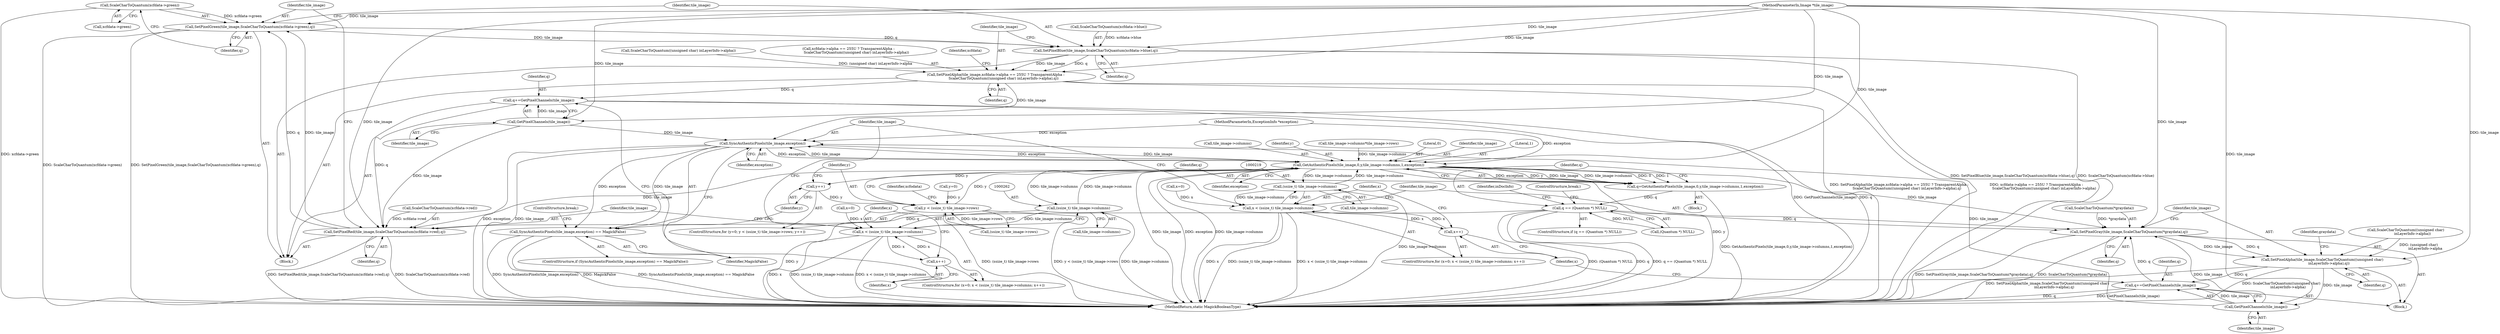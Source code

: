 digraph "0_ImageMagick_a2e1064f288a353bc5fef7f79ccb7683759e775c@pointer" {
"1000278" [label="(Call,ScaleCharToQuantum(xcfdata->green))"];
"1000276" [label="(Call,SetPixelGreen(tile_image,ScaleCharToQuantum(xcfdata->green),q))"];
"1000283" [label="(Call,SetPixelBlue(tile_image,ScaleCharToQuantum(xcfdata->blue),q))"];
"1000290" [label="(Call,SetPixelAlpha(tile_image,xcfdata->alpha == 255U ? TransparentAlpha :\n              ScaleCharToQuantum((unsigned char) inLayerInfo->alpha),q))"];
"1000308" [label="(Call,q+=GetPixelChannels(tile_image))"];
"1000269" [label="(Call,SetPixelRed(tile_image,ScaleCharToQuantum(xcfdata->red),q))"];
"1000310" [label="(Call,GetPixelChannels(tile_image))"];
"1000314" [label="(Call,SyncAuthenticPixels(tile_image,exception))"];
"1000189" [label="(Call,GetAuthenticPixels(tile_image,0,y,tile_image->columns,1,exception))"];
"1000184" [label="(Call,y++)"];
"1000177" [label="(Call,y < (ssize_t) tile_image->rows)"];
"1000187" [label="(Call,q=GetAuthenticPixels(tile_image,0,y,tile_image->columns,1,exception))"];
"1000199" [label="(Call,q == (Quantum *) NULL)"];
"1000226" [label="(Call,SetPixelGray(tile_image,ScaleCharToQuantum(*graydata),q))"];
"1000232" [label="(Call,SetPixelAlpha(tile_image,ScaleCharToQuantum((unsigned char)\n            inLayerInfo->alpha),q))"];
"1000243" [label="(Call,q+=GetPixelChannels(tile_image))"];
"1000245" [label="(Call,GetPixelChannels(tile_image))"];
"1000218" [label="(Call,(ssize_t) tile_image->columns)"];
"1000216" [label="(Call,x < (ssize_t) tile_image->columns)"];
"1000223" [label="(Call,x++)"];
"1000261" [label="(Call,(ssize_t) tile_image->columns)"];
"1000259" [label="(Call,x < (ssize_t) tile_image->columns)"];
"1000266" [label="(Call,x++)"];
"1000313" [label="(Call,SyncAuthenticPixels(tile_image,exception) == MagickFalse)"];
"1000283" [label="(Call,SetPixelBlue(tile_image,ScaleCharToQuantum(xcfdata->blue),q))"];
"1000204" [label="(ControlStructure,break;)"];
"1000227" [label="(Identifier,tile_image)"];
"1000224" [label="(Identifier,x)"];
"1000177" [label="(Call,y < (ssize_t) tile_image->rows)"];
"1000226" [label="(Call,SetPixelGray(tile_image,ScaleCharToQuantum(*graydata),q))"];
"1000275" [label="(Identifier,q)"];
"1000279" [label="(Call,xcfdata->green)"];
"1000277" [label="(Identifier,tile_image)"];
"1000187" [label="(Call,q=GetAuthenticPixels(tile_image,0,y,tile_image->columns,1,exception))"];
"1000201" [label="(Call,(Quantum *) NULL)"];
"1000213" [label="(Call,x=0)"];
"1000233" [label="(Identifier,tile_image)"];
"1000260" [label="(Identifier,x)"];
"1000312" [label="(ControlStructure,if (SyncAuthenticPixels(tile_image,exception) == MagickFalse))"];
"1000268" [label="(Block,)"];
"1000225" [label="(Block,)"];
"1000308" [label="(Call,q+=GetPixelChannels(tile_image))"];
"1000188" [label="(Identifier,q)"];
"1000246" [label="(Identifier,tile_image)"];
"1000179" [label="(Call,(ssize_t) tile_image->rows)"];
"1000316" [label="(Identifier,exception)"];
"1000270" [label="(Identifier,tile_image)"];
"1000185" [label="(Identifier,y)"];
"1000199" [label="(Call,q == (Quantum *) NULL)"];
"1000173" [label="(ControlStructure,for (y=0; y < (ssize_t) tile_image->rows; y++))"];
"1000299" [label="(Call,ScaleCharToQuantum((unsigned char) inLayerInfo->alpha))"];
"1000123" [label="(Call,tile_image->columns*tile_image->rows)"];
"1000212" [label="(ControlStructure,for (x=0; x < (ssize_t) tile_image->columns; x++))"];
"1000191" [label="(Literal,0)"];
"1000261" [label="(Call,(ssize_t) tile_image->columns)"];
"1000198" [label="(ControlStructure,if (q == (Quantum *) NULL))"];
"1000327" [label="(MethodReturn,static MagickBooleanType)"];
"1000217" [label="(Identifier,x)"];
"1000259" [label="(Call,x < (ssize_t) tile_image->columns)"];
"1000189" [label="(Call,GetAuthenticPixels(tile_image,0,y,tile_image->columns,1,exception))"];
"1000107" [label="(MethodParameterIn,ExceptionInfo *exception)"];
"1000284" [label="(Identifier,tile_image)"];
"1000245" [label="(Call,GetPixelChannels(tile_image))"];
"1000242" [label="(Identifier,graydata)"];
"1000282" [label="(Identifier,q)"];
"1000228" [label="(Call,ScaleCharToQuantum(*graydata))"];
"1000232" [label="(Call,SetPixelAlpha(tile_image,ScaleCharToQuantum((unsigned char)\n            inLayerInfo->alpha),q))"];
"1000305" [label="(Identifier,q)"];
"1000216" [label="(Call,x < (ssize_t) tile_image->columns)"];
"1000263" [label="(Call,tile_image->columns)"];
"1000190" [label="(Identifier,tile_image)"];
"1000267" [label="(Identifier,x)"];
"1000285" [label="(Call,ScaleCharToQuantum(xcfdata->blue))"];
"1000291" [label="(Identifier,tile_image)"];
"1000200" [label="(Identifier,q)"];
"1000186" [label="(Block,)"];
"1000184" [label="(Call,y++)"];
"1000309" [label="(Identifier,q)"];
"1000314" [label="(Call,SyncAuthenticPixels(tile_image,exception))"];
"1000292" [label="(Call,xcfdata->alpha == 255U ? TransparentAlpha :\n              ScaleCharToQuantum((unsigned char) inLayerInfo->alpha))"];
"1000269" [label="(Call,SetPixelRed(tile_image,ScaleCharToQuantum(xcfdata->red),q))"];
"1000315" [label="(Identifier,tile_image)"];
"1000240" [label="(Identifier,q)"];
"1000266" [label="(Call,x++)"];
"1000234" [label="(Call,ScaleCharToQuantum((unsigned char)\n            inLayerInfo->alpha))"];
"1000197" [label="(Identifier,exception)"];
"1000244" [label="(Identifier,q)"];
"1000318" [label="(ControlStructure,break;)"];
"1000290" [label="(Call,SetPixelAlpha(tile_image,xcfdata->alpha == 255U ? TransparentAlpha :\n              ScaleCharToQuantum((unsigned char) inLayerInfo->alpha),q))"];
"1000196" [label="(Literal,1)"];
"1000271" [label="(Call,ScaleCharToQuantum(xcfdata->red))"];
"1000223" [label="(Call,x++)"];
"1000193" [label="(Call,tile_image->columns)"];
"1000276" [label="(Call,SetPixelGreen(tile_image,ScaleCharToQuantum(xcfdata->green),q))"];
"1000320" [label="(Identifier,xcfodata)"];
"1000255" [label="(ControlStructure,for (x=0; x < (ssize_t) tile_image->columns; x++))"];
"1000192" [label="(Identifier,y)"];
"1000289" [label="(Identifier,q)"];
"1000220" [label="(Call,tile_image->columns)"];
"1000313" [label="(Call,SyncAuthenticPixels(tile_image,exception) == MagickFalse)"];
"1000218" [label="(Call,(ssize_t) tile_image->columns)"];
"1000174" [label="(Call,y=0)"];
"1000256" [label="(Call,x=0)"];
"1000311" [label="(Identifier,tile_image)"];
"1000178" [label="(Identifier,y)"];
"1000103" [label="(MethodParameterIn,Image *tile_image)"];
"1000231" [label="(Identifier,q)"];
"1000243" [label="(Call,q+=GetPixelChannels(tile_image))"];
"1000317" [label="(Identifier,MagickFalse)"];
"1000208" [label="(Identifier,inDocInfo)"];
"1000278" [label="(Call,ScaleCharToQuantum(xcfdata->green))"];
"1000307" [label="(Identifier,xcfdata)"];
"1000310" [label="(Call,GetPixelChannels(tile_image))"];
"1000278" -> "1000276"  [label="AST: "];
"1000278" -> "1000279"  [label="CFG: "];
"1000279" -> "1000278"  [label="AST: "];
"1000282" -> "1000278"  [label="CFG: "];
"1000278" -> "1000327"  [label="DDG: xcfdata->green"];
"1000278" -> "1000276"  [label="DDG: xcfdata->green"];
"1000276" -> "1000268"  [label="AST: "];
"1000276" -> "1000282"  [label="CFG: "];
"1000277" -> "1000276"  [label="AST: "];
"1000282" -> "1000276"  [label="AST: "];
"1000284" -> "1000276"  [label="CFG: "];
"1000276" -> "1000327"  [label="DDG: ScaleCharToQuantum(xcfdata->green)"];
"1000276" -> "1000327"  [label="DDG: SetPixelGreen(tile_image,ScaleCharToQuantum(xcfdata->green),q)"];
"1000269" -> "1000276"  [label="DDG: tile_image"];
"1000269" -> "1000276"  [label="DDG: q"];
"1000103" -> "1000276"  [label="DDG: tile_image"];
"1000276" -> "1000283"  [label="DDG: tile_image"];
"1000276" -> "1000283"  [label="DDG: q"];
"1000283" -> "1000268"  [label="AST: "];
"1000283" -> "1000289"  [label="CFG: "];
"1000284" -> "1000283"  [label="AST: "];
"1000285" -> "1000283"  [label="AST: "];
"1000289" -> "1000283"  [label="AST: "];
"1000291" -> "1000283"  [label="CFG: "];
"1000283" -> "1000327"  [label="DDG: ScaleCharToQuantum(xcfdata->blue)"];
"1000283" -> "1000327"  [label="DDG: SetPixelBlue(tile_image,ScaleCharToQuantum(xcfdata->blue),q)"];
"1000103" -> "1000283"  [label="DDG: tile_image"];
"1000285" -> "1000283"  [label="DDG: xcfdata->blue"];
"1000283" -> "1000290"  [label="DDG: tile_image"];
"1000283" -> "1000290"  [label="DDG: q"];
"1000290" -> "1000268"  [label="AST: "];
"1000290" -> "1000305"  [label="CFG: "];
"1000291" -> "1000290"  [label="AST: "];
"1000292" -> "1000290"  [label="AST: "];
"1000305" -> "1000290"  [label="AST: "];
"1000307" -> "1000290"  [label="CFG: "];
"1000290" -> "1000327"  [label="DDG: xcfdata->alpha == 255U ? TransparentAlpha :\n              ScaleCharToQuantum((unsigned char) inLayerInfo->alpha)"];
"1000290" -> "1000327"  [label="DDG: SetPixelAlpha(tile_image,xcfdata->alpha == 255U ? TransparentAlpha :\n              ScaleCharToQuantum((unsigned char) inLayerInfo->alpha),q)"];
"1000103" -> "1000290"  [label="DDG: tile_image"];
"1000299" -> "1000290"  [label="DDG: (unsigned char) inLayerInfo->alpha"];
"1000290" -> "1000308"  [label="DDG: q"];
"1000290" -> "1000310"  [label="DDG: tile_image"];
"1000308" -> "1000268"  [label="AST: "];
"1000308" -> "1000310"  [label="CFG: "];
"1000309" -> "1000308"  [label="AST: "];
"1000310" -> "1000308"  [label="AST: "];
"1000267" -> "1000308"  [label="CFG: "];
"1000308" -> "1000327"  [label="DDG: GetPixelChannels(tile_image)"];
"1000308" -> "1000327"  [label="DDG: q"];
"1000308" -> "1000269"  [label="DDG: q"];
"1000310" -> "1000308"  [label="DDG: tile_image"];
"1000269" -> "1000268"  [label="AST: "];
"1000269" -> "1000275"  [label="CFG: "];
"1000270" -> "1000269"  [label="AST: "];
"1000271" -> "1000269"  [label="AST: "];
"1000275" -> "1000269"  [label="AST: "];
"1000277" -> "1000269"  [label="CFG: "];
"1000269" -> "1000327"  [label="DDG: SetPixelRed(tile_image,ScaleCharToQuantum(xcfdata->red),q)"];
"1000269" -> "1000327"  [label="DDG: ScaleCharToQuantum(xcfdata->red)"];
"1000189" -> "1000269"  [label="DDG: tile_image"];
"1000310" -> "1000269"  [label="DDG: tile_image"];
"1000103" -> "1000269"  [label="DDG: tile_image"];
"1000271" -> "1000269"  [label="DDG: xcfdata->red"];
"1000199" -> "1000269"  [label="DDG: q"];
"1000310" -> "1000311"  [label="CFG: "];
"1000311" -> "1000310"  [label="AST: "];
"1000103" -> "1000310"  [label="DDG: tile_image"];
"1000310" -> "1000314"  [label="DDG: tile_image"];
"1000314" -> "1000313"  [label="AST: "];
"1000314" -> "1000316"  [label="CFG: "];
"1000315" -> "1000314"  [label="AST: "];
"1000316" -> "1000314"  [label="AST: "];
"1000317" -> "1000314"  [label="CFG: "];
"1000314" -> "1000327"  [label="DDG: tile_image"];
"1000314" -> "1000327"  [label="DDG: exception"];
"1000314" -> "1000189"  [label="DDG: tile_image"];
"1000314" -> "1000189"  [label="DDG: exception"];
"1000314" -> "1000313"  [label="DDG: tile_image"];
"1000314" -> "1000313"  [label="DDG: exception"];
"1000189" -> "1000314"  [label="DDG: tile_image"];
"1000189" -> "1000314"  [label="DDG: exception"];
"1000245" -> "1000314"  [label="DDG: tile_image"];
"1000103" -> "1000314"  [label="DDG: tile_image"];
"1000107" -> "1000314"  [label="DDG: exception"];
"1000189" -> "1000187"  [label="AST: "];
"1000189" -> "1000197"  [label="CFG: "];
"1000190" -> "1000189"  [label="AST: "];
"1000191" -> "1000189"  [label="AST: "];
"1000192" -> "1000189"  [label="AST: "];
"1000193" -> "1000189"  [label="AST: "];
"1000196" -> "1000189"  [label="AST: "];
"1000197" -> "1000189"  [label="AST: "];
"1000187" -> "1000189"  [label="CFG: "];
"1000189" -> "1000327"  [label="DDG: tile_image"];
"1000189" -> "1000327"  [label="DDG: exception"];
"1000189" -> "1000327"  [label="DDG: tile_image->columns"];
"1000189" -> "1000327"  [label="DDG: y"];
"1000189" -> "1000184"  [label="DDG: y"];
"1000189" -> "1000187"  [label="DDG: exception"];
"1000189" -> "1000187"  [label="DDG: y"];
"1000189" -> "1000187"  [label="DDG: tile_image"];
"1000189" -> "1000187"  [label="DDG: tile_image->columns"];
"1000189" -> "1000187"  [label="DDG: 0"];
"1000189" -> "1000187"  [label="DDG: 1"];
"1000103" -> "1000189"  [label="DDG: tile_image"];
"1000177" -> "1000189"  [label="DDG: y"];
"1000261" -> "1000189"  [label="DDG: tile_image->columns"];
"1000218" -> "1000189"  [label="DDG: tile_image->columns"];
"1000123" -> "1000189"  [label="DDG: tile_image->columns"];
"1000107" -> "1000189"  [label="DDG: exception"];
"1000189" -> "1000218"  [label="DDG: tile_image->columns"];
"1000189" -> "1000226"  [label="DDG: tile_image"];
"1000189" -> "1000261"  [label="DDG: tile_image->columns"];
"1000184" -> "1000173"  [label="AST: "];
"1000184" -> "1000185"  [label="CFG: "];
"1000185" -> "1000184"  [label="AST: "];
"1000178" -> "1000184"  [label="CFG: "];
"1000184" -> "1000177"  [label="DDG: y"];
"1000177" -> "1000173"  [label="AST: "];
"1000177" -> "1000179"  [label="CFG: "];
"1000178" -> "1000177"  [label="AST: "];
"1000179" -> "1000177"  [label="AST: "];
"1000188" -> "1000177"  [label="CFG: "];
"1000320" -> "1000177"  [label="CFG: "];
"1000177" -> "1000327"  [label="DDG: y"];
"1000177" -> "1000327"  [label="DDG: (ssize_t) tile_image->rows"];
"1000177" -> "1000327"  [label="DDG: y < (ssize_t) tile_image->rows"];
"1000174" -> "1000177"  [label="DDG: y"];
"1000179" -> "1000177"  [label="DDG: tile_image->rows"];
"1000187" -> "1000186"  [label="AST: "];
"1000188" -> "1000187"  [label="AST: "];
"1000200" -> "1000187"  [label="CFG: "];
"1000187" -> "1000327"  [label="DDG: GetAuthenticPixels(tile_image,0,y,tile_image->columns,1,exception)"];
"1000187" -> "1000199"  [label="DDG: q"];
"1000199" -> "1000198"  [label="AST: "];
"1000199" -> "1000201"  [label="CFG: "];
"1000200" -> "1000199"  [label="AST: "];
"1000201" -> "1000199"  [label="AST: "];
"1000204" -> "1000199"  [label="CFG: "];
"1000208" -> "1000199"  [label="CFG: "];
"1000199" -> "1000327"  [label="DDG: (Quantum *) NULL"];
"1000199" -> "1000327"  [label="DDG: q"];
"1000199" -> "1000327"  [label="DDG: q == (Quantum *) NULL"];
"1000201" -> "1000199"  [label="DDG: NULL"];
"1000199" -> "1000226"  [label="DDG: q"];
"1000226" -> "1000225"  [label="AST: "];
"1000226" -> "1000231"  [label="CFG: "];
"1000227" -> "1000226"  [label="AST: "];
"1000228" -> "1000226"  [label="AST: "];
"1000231" -> "1000226"  [label="AST: "];
"1000233" -> "1000226"  [label="CFG: "];
"1000226" -> "1000327"  [label="DDG: SetPixelGray(tile_image,ScaleCharToQuantum(*graydata),q)"];
"1000226" -> "1000327"  [label="DDG: ScaleCharToQuantum(*graydata)"];
"1000245" -> "1000226"  [label="DDG: tile_image"];
"1000103" -> "1000226"  [label="DDG: tile_image"];
"1000228" -> "1000226"  [label="DDG: *graydata"];
"1000243" -> "1000226"  [label="DDG: q"];
"1000226" -> "1000232"  [label="DDG: tile_image"];
"1000226" -> "1000232"  [label="DDG: q"];
"1000232" -> "1000225"  [label="AST: "];
"1000232" -> "1000240"  [label="CFG: "];
"1000233" -> "1000232"  [label="AST: "];
"1000234" -> "1000232"  [label="AST: "];
"1000240" -> "1000232"  [label="AST: "];
"1000242" -> "1000232"  [label="CFG: "];
"1000232" -> "1000327"  [label="DDG: SetPixelAlpha(tile_image,ScaleCharToQuantum((unsigned char)\n            inLayerInfo->alpha),q)"];
"1000232" -> "1000327"  [label="DDG: ScaleCharToQuantum((unsigned char)\n            inLayerInfo->alpha)"];
"1000103" -> "1000232"  [label="DDG: tile_image"];
"1000234" -> "1000232"  [label="DDG: (unsigned char)\n            inLayerInfo->alpha"];
"1000232" -> "1000243"  [label="DDG: q"];
"1000232" -> "1000245"  [label="DDG: tile_image"];
"1000243" -> "1000225"  [label="AST: "];
"1000243" -> "1000245"  [label="CFG: "];
"1000244" -> "1000243"  [label="AST: "];
"1000245" -> "1000243"  [label="AST: "];
"1000224" -> "1000243"  [label="CFG: "];
"1000243" -> "1000327"  [label="DDG: q"];
"1000243" -> "1000327"  [label="DDG: GetPixelChannels(tile_image)"];
"1000245" -> "1000243"  [label="DDG: tile_image"];
"1000245" -> "1000246"  [label="CFG: "];
"1000246" -> "1000245"  [label="AST: "];
"1000103" -> "1000245"  [label="DDG: tile_image"];
"1000218" -> "1000216"  [label="AST: "];
"1000218" -> "1000220"  [label="CFG: "];
"1000219" -> "1000218"  [label="AST: "];
"1000220" -> "1000218"  [label="AST: "];
"1000216" -> "1000218"  [label="CFG: "];
"1000218" -> "1000327"  [label="DDG: tile_image->columns"];
"1000218" -> "1000216"  [label="DDG: tile_image->columns"];
"1000216" -> "1000212"  [label="AST: "];
"1000217" -> "1000216"  [label="AST: "];
"1000227" -> "1000216"  [label="CFG: "];
"1000315" -> "1000216"  [label="CFG: "];
"1000216" -> "1000327"  [label="DDG: x < (ssize_t) tile_image->columns"];
"1000216" -> "1000327"  [label="DDG: x"];
"1000216" -> "1000327"  [label="DDG: (ssize_t) tile_image->columns"];
"1000213" -> "1000216"  [label="DDG: x"];
"1000223" -> "1000216"  [label="DDG: x"];
"1000216" -> "1000223"  [label="DDG: x"];
"1000223" -> "1000212"  [label="AST: "];
"1000223" -> "1000224"  [label="CFG: "];
"1000224" -> "1000223"  [label="AST: "];
"1000217" -> "1000223"  [label="CFG: "];
"1000261" -> "1000259"  [label="AST: "];
"1000261" -> "1000263"  [label="CFG: "];
"1000262" -> "1000261"  [label="AST: "];
"1000263" -> "1000261"  [label="AST: "];
"1000259" -> "1000261"  [label="CFG: "];
"1000261" -> "1000327"  [label="DDG: tile_image->columns"];
"1000261" -> "1000259"  [label="DDG: tile_image->columns"];
"1000259" -> "1000255"  [label="AST: "];
"1000260" -> "1000259"  [label="AST: "];
"1000270" -> "1000259"  [label="CFG: "];
"1000315" -> "1000259"  [label="CFG: "];
"1000259" -> "1000327"  [label="DDG: x < (ssize_t) tile_image->columns"];
"1000259" -> "1000327"  [label="DDG: x"];
"1000259" -> "1000327"  [label="DDG: (ssize_t) tile_image->columns"];
"1000266" -> "1000259"  [label="DDG: x"];
"1000256" -> "1000259"  [label="DDG: x"];
"1000259" -> "1000266"  [label="DDG: x"];
"1000266" -> "1000255"  [label="AST: "];
"1000266" -> "1000267"  [label="CFG: "];
"1000267" -> "1000266"  [label="AST: "];
"1000260" -> "1000266"  [label="CFG: "];
"1000313" -> "1000312"  [label="AST: "];
"1000313" -> "1000317"  [label="CFG: "];
"1000317" -> "1000313"  [label="AST: "];
"1000318" -> "1000313"  [label="CFG: "];
"1000185" -> "1000313"  [label="CFG: "];
"1000313" -> "1000327"  [label="DDG: SyncAuthenticPixels(tile_image,exception) == MagickFalse"];
"1000313" -> "1000327"  [label="DDG: SyncAuthenticPixels(tile_image,exception)"];
"1000313" -> "1000327"  [label="DDG: MagickFalse"];
}
